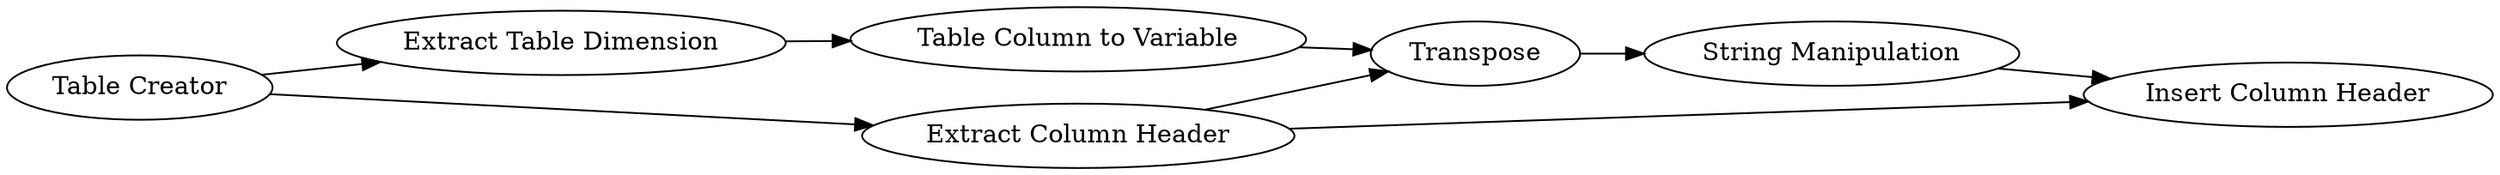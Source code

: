 digraph {
	4 -> 3
	7 -> 4
	3 -> 5
	1 -> 6
	1 -> 2
	2 -> 5
	6 -> 7
	2 -> 4
	5 [label="Insert Column Header"]
	1 [label="Table Creator"]
	7 [label="Table Column to Variable"]
	4 [label=Transpose]
	6 [label="Extract Table Dimension"]
	3 [label="String Manipulation"]
	2 [label="Extract Column Header"]
	rankdir=LR
}
